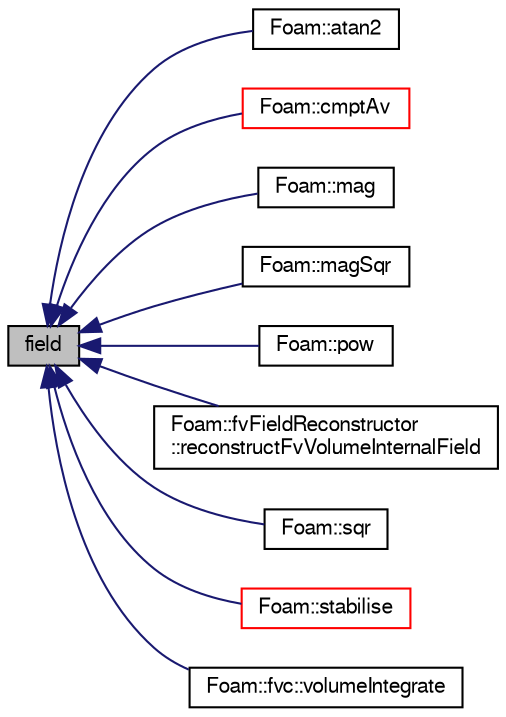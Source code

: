 digraph "field"
{
  bgcolor="transparent";
  edge [fontname="FreeSans",fontsize="10",labelfontname="FreeSans",labelfontsize="10"];
  node [fontname="FreeSans",fontsize="10",shape=record];
  rankdir="LR";
  Node1 [label="field",height=0.2,width=0.4,color="black", fillcolor="grey75", style="filled" fontcolor="black"];
  Node1 -> Node2 [dir="back",color="midnightblue",fontsize="10",style="solid",fontname="FreeSans"];
  Node2 [label="Foam::atan2",height=0.2,width=0.4,color="black",URL="$a10237.html#ab4a9cecc43d3bf52428da59c99ccbc57"];
  Node1 -> Node3 [dir="back",color="midnightblue",fontsize="10",style="solid",fontname="FreeSans"];
  Node3 [label="Foam::cmptAv",height=0.2,width=0.4,color="red",URL="$a10237.html#a7af056d5acb329854c78eb3267468c11"];
  Node1 -> Node4 [dir="back",color="midnightblue",fontsize="10",style="solid",fontname="FreeSans"];
  Node4 [label="Foam::mag",height=0.2,width=0.4,color="black",URL="$a10237.html#a92aae880dfb6993d9375a3e201d6f10f"];
  Node1 -> Node5 [dir="back",color="midnightblue",fontsize="10",style="solid",fontname="FreeSans"];
  Node5 [label="Foam::magSqr",height=0.2,width=0.4,color="black",URL="$a10237.html#a454821945281ec79113152534bf84573"];
  Node1 -> Node6 [dir="back",color="midnightblue",fontsize="10",style="solid",fontname="FreeSans"];
  Node6 [label="Foam::pow",height=0.2,width=0.4,color="black",URL="$a10237.html#a6b92ae8dde41fda19757ad61094b5250"];
  Node1 -> Node7 [dir="back",color="midnightblue",fontsize="10",style="solid",fontname="FreeSans"];
  Node7 [label="Foam::fvFieldReconstructor\l::reconstructFvVolumeInternalField",height=0.2,width=0.4,color="black",URL="$a00849.html#ac8b5a51bfb3f9750f9185b1fc01f2104"];
  Node1 -> Node8 [dir="back",color="midnightblue",fontsize="10",style="solid",fontname="FreeSans"];
  Node8 [label="Foam::sqr",height=0.2,width=0.4,color="black",URL="$a10237.html#af4290fa013d316c55ba38c42e2424ec0"];
  Node1 -> Node9 [dir="back",color="midnightblue",fontsize="10",style="solid",fontname="FreeSans"];
  Node9 [label="Foam::stabilise",height=0.2,width=0.4,color="red",URL="$a10237.html#a1f3543a73e4e73c68a5d03e4dba703dd"];
  Node1 -> Node10 [dir="back",color="midnightblue",fontsize="10",style="solid",fontname="FreeSans"];
  Node10 [label="Foam::fvc::volumeIntegrate",height=0.2,width=0.4,color="black",URL="$a10271.html#a0033740d7956591ab76711a18fe57567"];
}
